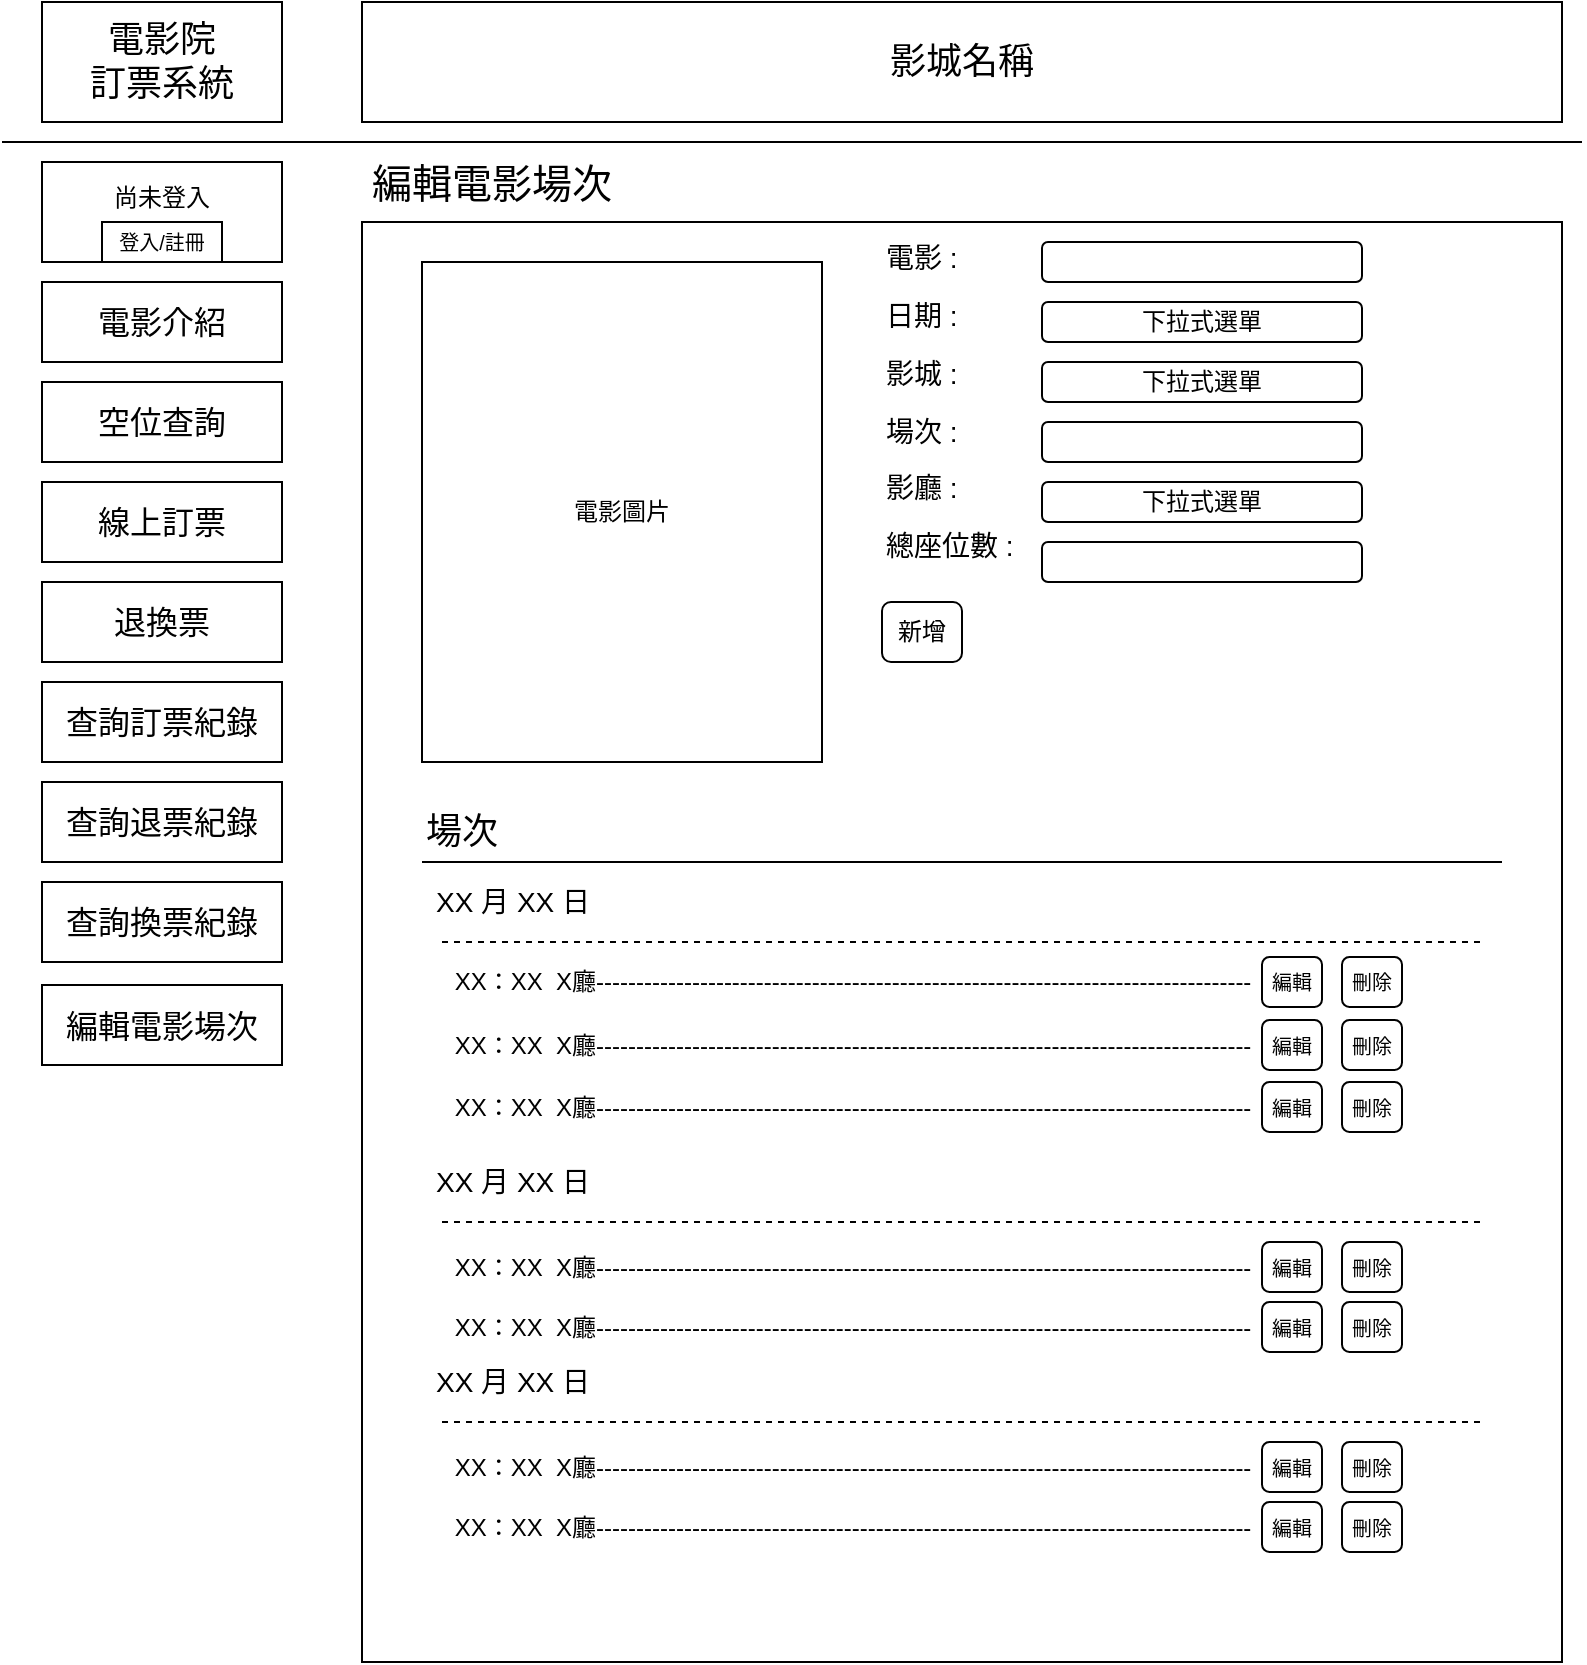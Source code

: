 <mxfile version="12.9.13" type="device"><diagram id="V6z0WZDsdBJURzAzEbW3" name="Page-1"><mxGraphModel dx="1038" dy="607" grid="1" gridSize="10" guides="1" tooltips="1" connect="1" arrows="1" fold="1" page="1" pageScale="1" pageWidth="827" pageHeight="1169" math="0" shadow="0"><root><mxCell id="0"/><mxCell id="1" parent="0"/><mxCell id="b8oCVE6nscO5WDQQC25G-1" value="" style="rounded=0;whiteSpace=wrap;html=1;" parent="1" vertex="1"><mxGeometry x="200" y="160" width="600" height="720" as="geometry"/></mxCell><mxCell id="b8oCVE6nscO5WDQQC25G-2" value="&lt;span style=&quot;font-size: 18px&quot;&gt;電影院&lt;br&gt;訂票系統&lt;/span&gt;" style="rounded=0;whiteSpace=wrap;html=1;" parent="1" vertex="1"><mxGeometry x="40" y="50" width="120" height="60" as="geometry"/></mxCell><mxCell id="b8oCVE6nscO5WDQQC25G-3" value="&lt;font style=&quot;font-size: 18px&quot;&gt;影城名稱&lt;/font&gt;" style="rounded=0;whiteSpace=wrap;html=1;" parent="1" vertex="1"><mxGeometry x="200" y="50" width="600" height="60" as="geometry"/></mxCell><mxCell id="b8oCVE6nscO5WDQQC25G-5" value="" style="endArrow=none;html=1;" parent="1" edge="1"><mxGeometry width="50" height="50" relative="1" as="geometry"><mxPoint x="810" y="120" as="sourcePoint"/><mxPoint x="20" y="120" as="targetPoint"/></mxGeometry></mxCell><mxCell id="b8oCVE6nscO5WDQQC25G-6" value="&lt;font style=&quot;font-size: 16px&quot;&gt;電影介紹&lt;/font&gt;" style="rounded=0;whiteSpace=wrap;html=1;" parent="1" vertex="1"><mxGeometry x="40" y="190" width="120" height="40" as="geometry"/></mxCell><mxCell id="b8oCVE6nscO5WDQQC25G-11" value="尚未登入&lt;br&gt;&amp;nbsp;" style="rounded=0;whiteSpace=wrap;html=1;strokeColor=#000000;align=center;" parent="1" vertex="1"><mxGeometry x="40" y="130" width="120" height="50" as="geometry"/></mxCell><mxCell id="b8oCVE6nscO5WDQQC25G-13" value="&lt;font style=&quot;font-size: 20px&quot;&gt;編輯電影場次&lt;/font&gt;" style="text;html=1;strokeColor=none;fillColor=none;align=center;verticalAlign=middle;whiteSpace=wrap;rounded=0;" parent="1" vertex="1"><mxGeometry x="200" y="130" width="130" height="20" as="geometry"/></mxCell><mxCell id="b8oCVE6nscO5WDQQC25G-18" value="&lt;font style=&quot;font-size: 16px&quot;&gt;線上訂票&lt;/font&gt;" style="rounded=0;whiteSpace=wrap;html=1;" parent="1" vertex="1"><mxGeometry x="40" y="340" width="120" height="40" as="geometry"/></mxCell><mxCell id="b8oCVE6nscO5WDQQC25G-76" value="電影圖片" style="rounded=0;whiteSpace=wrap;html=1;" parent="1" vertex="1"><mxGeometry x="230" y="180" width="200" height="250" as="geometry"/></mxCell><mxCell id="b8oCVE6nscO5WDQQC25G-82" value="&lt;span style=&quot;font-size: 16px&quot;&gt;退換票&lt;/span&gt;" style="rounded=0;whiteSpace=wrap;html=1;" parent="1" vertex="1"><mxGeometry x="40" y="340" width="120" height="40" as="geometry"/></mxCell><mxCell id="b8oCVE6nscO5WDQQC25G-83" value="&lt;font style=&quot;font-size: 16px&quot;&gt;查詢訂票紀錄&lt;/font&gt;" style="rounded=0;whiteSpace=wrap;html=1;" parent="1" vertex="1"><mxGeometry x="40" y="390" width="120" height="40" as="geometry"/></mxCell><mxCell id="b8oCVE6nscO5WDQQC25G-85" value="&lt;font style=&quot;font-size: 16px&quot;&gt;空位查詢&lt;/font&gt;" style="rounded=0;whiteSpace=wrap;html=1;" parent="1" vertex="1"><mxGeometry x="40" y="240" width="120" height="40" as="geometry"/></mxCell><mxCell id="b8oCVE6nscO5WDQQC25G-86" value="&lt;font style=&quot;font-size: 10px&quot;&gt;登入/註冊&lt;/font&gt;" style="rounded=0;whiteSpace=wrap;html=1;strokeColor=#000000;" parent="1" vertex="1"><mxGeometry x="70" y="160" width="60" height="20" as="geometry"/></mxCell><mxCell id="gEj6kzCqYp7mq25FHKuv-1" value="&lt;font style=&quot;font-size: 16px&quot;&gt;線上訂票&lt;/font&gt;" style="rounded=0;whiteSpace=wrap;html=1;" parent="1" vertex="1"><mxGeometry x="40" y="290" width="120" height="40" as="geometry"/></mxCell><mxCell id="9nuUS_1RXoE4dCC6-C13-5" value="&lt;div style=&quot;font-size: 14px&quot;&gt;電影 :&lt;/div&gt;&lt;div style=&quot;font-size: 10px&quot;&gt;&lt;br&gt;&lt;/div&gt;&lt;div style=&quot;font-size: 14px&quot;&gt;日期 :&amp;nbsp;&lt;/div&gt;&lt;div style=&quot;font-size: 10px&quot;&gt;&lt;br&gt;&lt;/div&gt;&lt;div style=&quot;font-size: 14px&quot;&gt;影城 :&lt;/div&gt;&lt;div style=&quot;font-size: 10px&quot;&gt;&lt;span style=&quot;font-size: 5px&quot;&gt;&amp;nbsp;&lt;/span&gt;&lt;br&gt;&lt;/div&gt;&lt;div style=&quot;font-size: 14px&quot;&gt;場次 :&lt;/div&gt;&lt;div style=&quot;font-size: 10px&quot;&gt;&lt;br&gt;&lt;/div&gt;&lt;div style=&quot;font-size: 14px&quot;&gt;影廳 :&lt;/div&gt;&lt;div style=&quot;font-size: 10px&quot;&gt;&amp;nbsp;&lt;/div&gt;&lt;div style=&quot;font-size: 14px&quot;&gt;總座位數 :&lt;/div&gt;" style="text;html=1;align=left;verticalAlign=middle;resizable=0;points=[];autosize=1;" parent="1" vertex="1"><mxGeometry x="460" y="170" width="80" height="160" as="geometry"/></mxCell><mxCell id="9nuUS_1RXoE4dCC6-C13-8" value="&lt;font style=&quot;font-size: 18px&quot;&gt;場次&lt;/font&gt;" style="rounded=0;whiteSpace=wrap;html=1;strokeColor=none;align=left;" parent="1" vertex="1"><mxGeometry x="230" y="450" width="280" height="30" as="geometry"/></mxCell><mxCell id="9nuUS_1RXoE4dCC6-C13-10" value="" style="endArrow=none;html=1;" parent="1" edge="1"><mxGeometry width="50" height="50" relative="1" as="geometry"><mxPoint x="230" y="480" as="sourcePoint"/><mxPoint x="770" y="480" as="targetPoint"/></mxGeometry></mxCell><mxCell id="paYU5r4Zsd6Ms9N1WHwB-44" value="新增" style="rounded=1;whiteSpace=wrap;html=1;" parent="1" vertex="1"><mxGeometry x="460" y="350" width="40" height="30" as="geometry"/></mxCell><mxCell id="paYU5r4Zsd6Ms9N1WHwB-45" value="" style="rounded=1;whiteSpace=wrap;html=1;" parent="1" vertex="1"><mxGeometry x="540" y="170" width="160" height="20" as="geometry"/></mxCell><mxCell id="paYU5r4Zsd6Ms9N1WHwB-48" value="下拉式選單" style="rounded=1;whiteSpace=wrap;html=1;" parent="1" vertex="1"><mxGeometry x="540" y="200" width="160" height="20" as="geometry"/></mxCell><mxCell id="paYU5r4Zsd6Ms9N1WHwB-49" value="下拉式選單" style="rounded=1;whiteSpace=wrap;html=1;" parent="1" vertex="1"><mxGeometry x="540" y="230" width="160" height="20" as="geometry"/></mxCell><mxCell id="paYU5r4Zsd6Ms9N1WHwB-50" value="" style="rounded=1;whiteSpace=wrap;html=1;" parent="1" vertex="1"><mxGeometry x="540" y="260" width="160" height="20" as="geometry"/></mxCell><mxCell id="xtkUsRP3ahOQ4n4NUc5z-1" value="下拉式選單" style="rounded=1;whiteSpace=wrap;html=1;" parent="1" vertex="1"><mxGeometry x="540" y="290" width="160" height="20" as="geometry"/></mxCell><mxCell id="xtkUsRP3ahOQ4n4NUc5z-6" value="" style="rounded=1;whiteSpace=wrap;html=1;" parent="1" vertex="1"><mxGeometry x="540" y="320" width="160" height="20" as="geometry"/></mxCell><mxCell id="xtkUsRP3ahOQ4n4NUc5z-8" value="&lt;font style=&quot;font-size: 14px&quot;&gt;XX 月 XX 日&lt;/font&gt;" style="text;html=1;align=center;verticalAlign=middle;resizable=0;points=[];autosize=1;" parent="1" vertex="1"><mxGeometry x="230" y="490" width="90" height="20" as="geometry"/></mxCell><mxCell id="xtkUsRP3ahOQ4n4NUc5z-9" value="XX：XX&amp;nbsp; X廳----------------------------------------------------------------------------------" style="text;html=1;align=center;verticalAlign=middle;resizable=0;points=[];autosize=1;" parent="1" vertex="1"><mxGeometry x="240" y="530" width="410" height="20" as="geometry"/></mxCell><mxCell id="xtkUsRP3ahOQ4n4NUc5z-10" value="" style="endArrow=none;dashed=1;html=1;" parent="1" edge="1"><mxGeometry width="50" height="50" relative="1" as="geometry"><mxPoint x="240" y="520" as="sourcePoint"/><mxPoint x="760" y="520" as="targetPoint"/></mxGeometry></mxCell><mxCell id="xtkUsRP3ahOQ4n4NUc5z-11" value="&lt;font style=&quot;font-size: 10px&quot;&gt;編輯&lt;/font&gt;" style="rounded=1;whiteSpace=wrap;html=1;" parent="1" vertex="1"><mxGeometry x="650" y="527.5" width="30" height="25" as="geometry"/></mxCell><mxCell id="xtkUsRP3ahOQ4n4NUc5z-13" value="&lt;font style=&quot;font-size: 10px&quot;&gt;刪除&lt;/font&gt;" style="rounded=1;whiteSpace=wrap;html=1;" parent="1" vertex="1"><mxGeometry x="690" y="527.5" width="30" height="25" as="geometry"/></mxCell><mxCell id="xtkUsRP3ahOQ4n4NUc5z-14" value="XX：XX&amp;nbsp; X廳----------------------------------------------------------------------------------" style="text;html=1;align=center;verticalAlign=middle;resizable=0;points=[];autosize=1;" parent="1" vertex="1"><mxGeometry x="240" y="561.5" width="410" height="20" as="geometry"/></mxCell><mxCell id="xtkUsRP3ahOQ4n4NUc5z-15" value="&lt;font style=&quot;font-size: 10px&quot;&gt;編輯&lt;/font&gt;" style="rounded=1;whiteSpace=wrap;html=1;" parent="1" vertex="1"><mxGeometry x="650" y="559" width="30" height="25" as="geometry"/></mxCell><mxCell id="xtkUsRP3ahOQ4n4NUc5z-16" value="&lt;font style=&quot;font-size: 10px&quot;&gt;刪除&lt;/font&gt;" style="rounded=1;whiteSpace=wrap;html=1;" parent="1" vertex="1"><mxGeometry x="690" y="559" width="30" height="25" as="geometry"/></mxCell><mxCell id="xtkUsRP3ahOQ4n4NUc5z-17" value="XX：XX&amp;nbsp; X廳----------------------------------------------------------------------------------" style="text;html=1;align=center;verticalAlign=middle;resizable=0;points=[];autosize=1;" parent="1" vertex="1"><mxGeometry x="240" y="592.5" width="410" height="20" as="geometry"/></mxCell><mxCell id="xtkUsRP3ahOQ4n4NUc5z-18" value="&lt;font style=&quot;font-size: 10px&quot;&gt;編輯&lt;/font&gt;" style="rounded=1;whiteSpace=wrap;html=1;" parent="1" vertex="1"><mxGeometry x="650" y="590" width="30" height="25" as="geometry"/></mxCell><mxCell id="xtkUsRP3ahOQ4n4NUc5z-19" value="&lt;font style=&quot;font-size: 10px&quot;&gt;刪除&lt;/font&gt;" style="rounded=1;whiteSpace=wrap;html=1;" parent="1" vertex="1"><mxGeometry x="690" y="590" width="30" height="25" as="geometry"/></mxCell><mxCell id="xtkUsRP3ahOQ4n4NUc5z-24" value="&lt;font style=&quot;font-size: 14px&quot;&gt;XX 月 XX 日&lt;/font&gt;" style="text;html=1;align=center;verticalAlign=middle;resizable=0;points=[];autosize=1;" parent="1" vertex="1"><mxGeometry x="230" y="630" width="90" height="20" as="geometry"/></mxCell><mxCell id="xtkUsRP3ahOQ4n4NUc5z-25" value="" style="endArrow=none;dashed=1;html=1;" parent="1" edge="1"><mxGeometry width="50" height="50" relative="1" as="geometry"><mxPoint x="240.0" y="660" as="sourcePoint"/><mxPoint x="760" y="660" as="targetPoint"/></mxGeometry></mxCell><mxCell id="xtkUsRP3ahOQ4n4NUc5z-26" value="XX：XX&amp;nbsp; X廳----------------------------------------------------------------------------------" style="text;html=1;align=center;verticalAlign=middle;resizable=0;points=[];autosize=1;" parent="1" vertex="1"><mxGeometry x="240" y="672.5" width="410" height="20" as="geometry"/></mxCell><mxCell id="xtkUsRP3ahOQ4n4NUc5z-27" value="&lt;font style=&quot;font-size: 10px&quot;&gt;編輯&lt;/font&gt;" style="rounded=1;whiteSpace=wrap;html=1;" parent="1" vertex="1"><mxGeometry x="650" y="670" width="30" height="25" as="geometry"/></mxCell><mxCell id="xtkUsRP3ahOQ4n4NUc5z-28" value="&lt;font style=&quot;font-size: 10px&quot;&gt;刪除&lt;/font&gt;" style="rounded=1;whiteSpace=wrap;html=1;" parent="1" vertex="1"><mxGeometry x="690" y="670" width="30" height="25" as="geometry"/></mxCell><mxCell id="xtkUsRP3ahOQ4n4NUc5z-29" value="XX：XX&amp;nbsp; X廳----------------------------------------------------------------------------------" style="text;html=1;align=center;verticalAlign=middle;resizable=0;points=[];autosize=1;" parent="1" vertex="1"><mxGeometry x="240" y="702.5" width="410" height="20" as="geometry"/></mxCell><mxCell id="xtkUsRP3ahOQ4n4NUc5z-30" value="&lt;font style=&quot;font-size: 10px&quot;&gt;編輯&lt;/font&gt;" style="rounded=1;whiteSpace=wrap;html=1;" parent="1" vertex="1"><mxGeometry x="650" y="700" width="30" height="25" as="geometry"/></mxCell><mxCell id="xtkUsRP3ahOQ4n4NUc5z-31" value="&lt;font style=&quot;font-size: 10px&quot;&gt;刪除&lt;/font&gt;" style="rounded=1;whiteSpace=wrap;html=1;" parent="1" vertex="1"><mxGeometry x="690" y="700" width="30" height="25" as="geometry"/></mxCell><mxCell id="xtkUsRP3ahOQ4n4NUc5z-32" value="&lt;font style=&quot;font-size: 14px&quot;&gt;XX 月 XX 日&lt;/font&gt;" style="text;html=1;align=center;verticalAlign=middle;resizable=0;points=[];autosize=1;" parent="1" vertex="1"><mxGeometry x="230" y="730" width="90" height="20" as="geometry"/></mxCell><mxCell id="xtkUsRP3ahOQ4n4NUc5z-33" value="" style="endArrow=none;dashed=1;html=1;" parent="1" edge="1"><mxGeometry width="50" height="50" relative="1" as="geometry"><mxPoint x="240.0" y="760" as="sourcePoint"/><mxPoint x="760" y="760" as="targetPoint"/></mxGeometry></mxCell><mxCell id="xtkUsRP3ahOQ4n4NUc5z-34" value="XX：XX&amp;nbsp; X廳----------------------------------------------------------------------------------" style="text;html=1;align=center;verticalAlign=middle;resizable=0;points=[];autosize=1;" parent="1" vertex="1"><mxGeometry x="240" y="772.5" width="410" height="20" as="geometry"/></mxCell><mxCell id="xtkUsRP3ahOQ4n4NUc5z-35" value="&lt;font style=&quot;font-size: 10px&quot;&gt;編輯&lt;/font&gt;" style="rounded=1;whiteSpace=wrap;html=1;" parent="1" vertex="1"><mxGeometry x="650" y="770" width="30" height="25" as="geometry"/></mxCell><mxCell id="xtkUsRP3ahOQ4n4NUc5z-36" value="&lt;font style=&quot;font-size: 10px&quot;&gt;刪除&lt;/font&gt;" style="rounded=1;whiteSpace=wrap;html=1;" parent="1" vertex="1"><mxGeometry x="690" y="770" width="30" height="25" as="geometry"/></mxCell><mxCell id="xtkUsRP3ahOQ4n4NUc5z-37" value="XX：XX&amp;nbsp; X廳----------------------------------------------------------------------------------" style="text;html=1;align=center;verticalAlign=middle;resizable=0;points=[];autosize=1;" parent="1" vertex="1"><mxGeometry x="240" y="802.5" width="410" height="20" as="geometry"/></mxCell><mxCell id="xtkUsRP3ahOQ4n4NUc5z-38" value="&lt;font style=&quot;font-size: 10px&quot;&gt;編輯&lt;/font&gt;" style="rounded=1;whiteSpace=wrap;html=1;" parent="1" vertex="1"><mxGeometry x="650" y="800" width="30" height="25" as="geometry"/></mxCell><mxCell id="xtkUsRP3ahOQ4n4NUc5z-39" value="&lt;font style=&quot;font-size: 10px&quot;&gt;刪除&lt;/font&gt;" style="rounded=1;whiteSpace=wrap;html=1;" parent="1" vertex="1"><mxGeometry x="690" y="800" width="30" height="25" as="geometry"/></mxCell><mxCell id="0UB1iT_kXcC1R1FXh5JM-1" value="&lt;font style=&quot;font-size: 16px&quot;&gt;查詢退票紀錄&lt;/font&gt;" style="rounded=0;whiteSpace=wrap;html=1;" vertex="1" parent="1"><mxGeometry x="40" y="440" width="120" height="40" as="geometry"/></mxCell><mxCell id="0UB1iT_kXcC1R1FXh5JM-2" value="&lt;font style=&quot;font-size: 16px&quot;&gt;查詢換票紀錄&lt;/font&gt;" style="rounded=0;whiteSpace=wrap;html=1;" vertex="1" parent="1"><mxGeometry x="40" y="490" width="120" height="40" as="geometry"/></mxCell><mxCell id="0UB1iT_kXcC1R1FXh5JM-3" value="&lt;font style=&quot;font-size: 16px&quot;&gt;編輯電影場次&lt;/font&gt;" style="rounded=0;whiteSpace=wrap;html=1;" vertex="1" parent="1"><mxGeometry x="40" y="541.5" width="120" height="40" as="geometry"/></mxCell></root></mxGraphModel></diagram></mxfile>